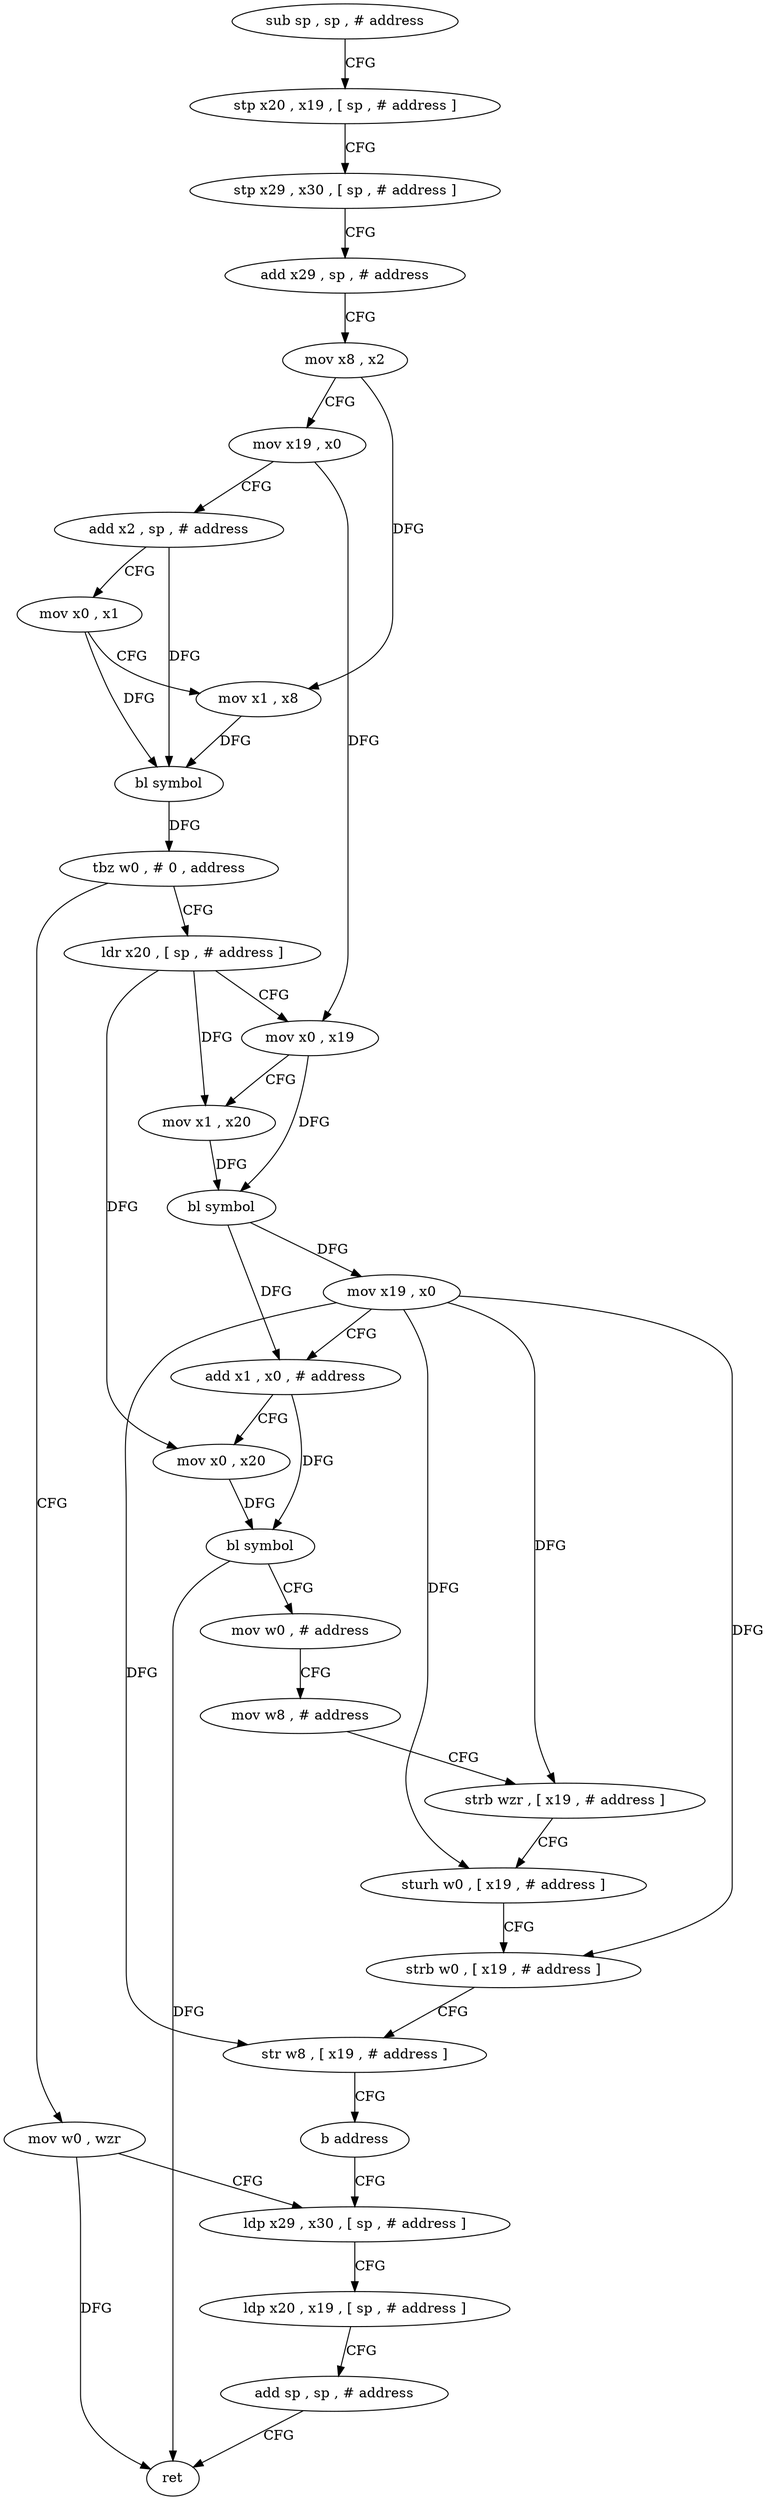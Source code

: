 digraph "func" {
"4245756" [label = "sub sp , sp , # address" ]
"4245760" [label = "stp x20 , x19 , [ sp , # address ]" ]
"4245764" [label = "stp x29 , x30 , [ sp , # address ]" ]
"4245768" [label = "add x29 , sp , # address" ]
"4245772" [label = "mov x8 , x2" ]
"4245776" [label = "mov x19 , x0" ]
"4245780" [label = "add x2 , sp , # address" ]
"4245784" [label = "mov x0 , x1" ]
"4245788" [label = "mov x1 , x8" ]
"4245792" [label = "bl symbol" ]
"4245796" [label = "tbz w0 , # 0 , address" ]
"4245860" [label = "mov w0 , wzr" ]
"4245800" [label = "ldr x20 , [ sp , # address ]" ]
"4245864" [label = "ldp x29 , x30 , [ sp , # address ]" ]
"4245804" [label = "mov x0 , x19" ]
"4245808" [label = "mov x1 , x20" ]
"4245812" [label = "bl symbol" ]
"4245816" [label = "mov x19 , x0" ]
"4245820" [label = "add x1 , x0 , # address" ]
"4245824" [label = "mov x0 , x20" ]
"4245828" [label = "bl symbol" ]
"4245832" [label = "mov w0 , # address" ]
"4245836" [label = "mov w8 , # address" ]
"4245840" [label = "strb wzr , [ x19 , # address ]" ]
"4245844" [label = "sturh w0 , [ x19 , # address ]" ]
"4245848" [label = "strb w0 , [ x19 , # address ]" ]
"4245852" [label = "str w8 , [ x19 , # address ]" ]
"4245856" [label = "b address" ]
"4245868" [label = "ldp x20 , x19 , [ sp , # address ]" ]
"4245872" [label = "add sp , sp , # address" ]
"4245876" [label = "ret" ]
"4245756" -> "4245760" [ label = "CFG" ]
"4245760" -> "4245764" [ label = "CFG" ]
"4245764" -> "4245768" [ label = "CFG" ]
"4245768" -> "4245772" [ label = "CFG" ]
"4245772" -> "4245776" [ label = "CFG" ]
"4245772" -> "4245788" [ label = "DFG" ]
"4245776" -> "4245780" [ label = "CFG" ]
"4245776" -> "4245804" [ label = "DFG" ]
"4245780" -> "4245784" [ label = "CFG" ]
"4245780" -> "4245792" [ label = "DFG" ]
"4245784" -> "4245788" [ label = "CFG" ]
"4245784" -> "4245792" [ label = "DFG" ]
"4245788" -> "4245792" [ label = "DFG" ]
"4245792" -> "4245796" [ label = "DFG" ]
"4245796" -> "4245860" [ label = "CFG" ]
"4245796" -> "4245800" [ label = "CFG" ]
"4245860" -> "4245864" [ label = "CFG" ]
"4245860" -> "4245876" [ label = "DFG" ]
"4245800" -> "4245804" [ label = "CFG" ]
"4245800" -> "4245808" [ label = "DFG" ]
"4245800" -> "4245824" [ label = "DFG" ]
"4245864" -> "4245868" [ label = "CFG" ]
"4245804" -> "4245808" [ label = "CFG" ]
"4245804" -> "4245812" [ label = "DFG" ]
"4245808" -> "4245812" [ label = "DFG" ]
"4245812" -> "4245816" [ label = "DFG" ]
"4245812" -> "4245820" [ label = "DFG" ]
"4245816" -> "4245820" [ label = "CFG" ]
"4245816" -> "4245840" [ label = "DFG" ]
"4245816" -> "4245844" [ label = "DFG" ]
"4245816" -> "4245848" [ label = "DFG" ]
"4245816" -> "4245852" [ label = "DFG" ]
"4245820" -> "4245824" [ label = "CFG" ]
"4245820" -> "4245828" [ label = "DFG" ]
"4245824" -> "4245828" [ label = "DFG" ]
"4245828" -> "4245832" [ label = "CFG" ]
"4245828" -> "4245876" [ label = "DFG" ]
"4245832" -> "4245836" [ label = "CFG" ]
"4245836" -> "4245840" [ label = "CFG" ]
"4245840" -> "4245844" [ label = "CFG" ]
"4245844" -> "4245848" [ label = "CFG" ]
"4245848" -> "4245852" [ label = "CFG" ]
"4245852" -> "4245856" [ label = "CFG" ]
"4245856" -> "4245864" [ label = "CFG" ]
"4245868" -> "4245872" [ label = "CFG" ]
"4245872" -> "4245876" [ label = "CFG" ]
}

